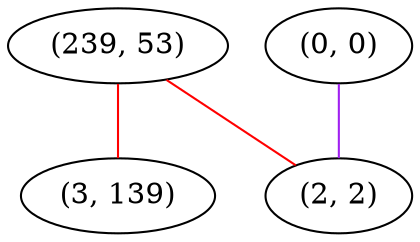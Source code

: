 graph "" {
"(239, 53)";
"(3, 139)";
"(0, 0)";
"(2, 2)";
"(239, 53)" -- "(3, 139)"  [color=red, key=0, weight=1];
"(239, 53)" -- "(2, 2)"  [color=red, key=0, weight=1];
"(0, 0)" -- "(2, 2)"  [color=purple, key=0, weight=4];
}
